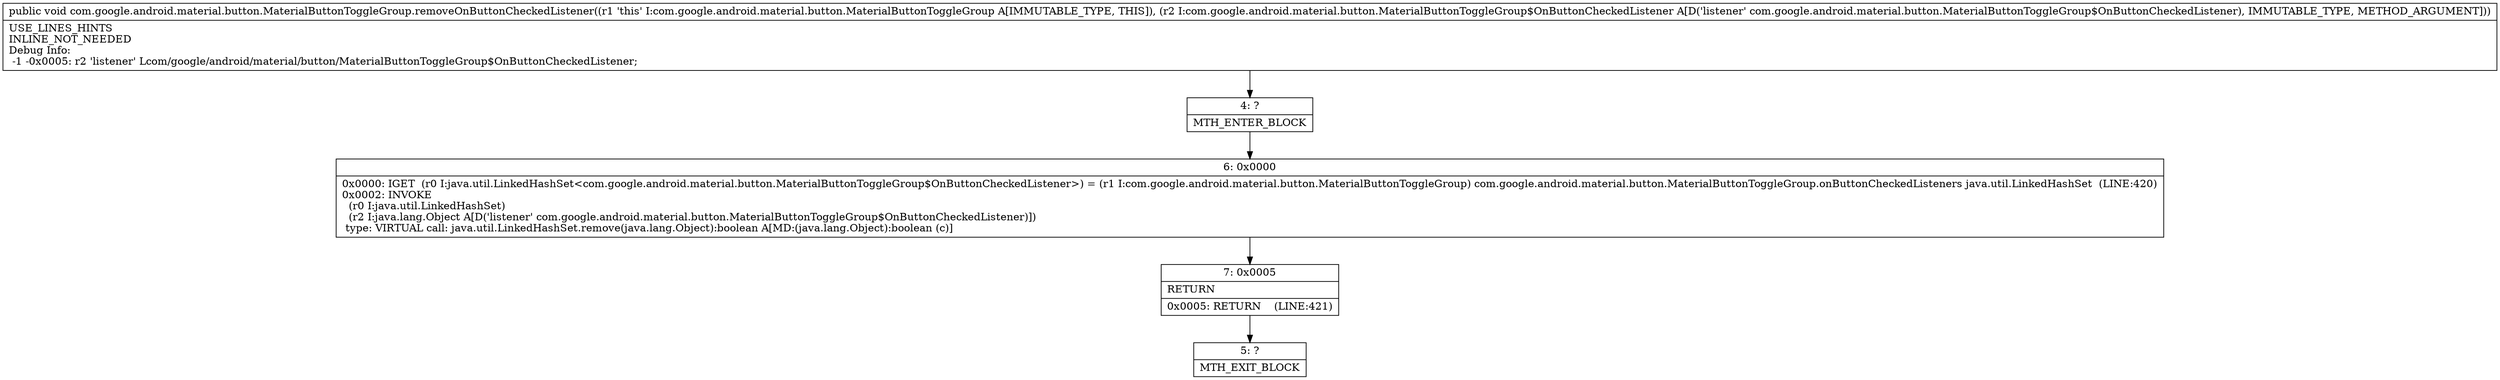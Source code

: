 digraph "CFG forcom.google.android.material.button.MaterialButtonToggleGroup.removeOnButtonCheckedListener(Lcom\/google\/android\/material\/button\/MaterialButtonToggleGroup$OnButtonCheckedListener;)V" {
Node_4 [shape=record,label="{4\:\ ?|MTH_ENTER_BLOCK\l}"];
Node_6 [shape=record,label="{6\:\ 0x0000|0x0000: IGET  (r0 I:java.util.LinkedHashSet\<com.google.android.material.button.MaterialButtonToggleGroup$OnButtonCheckedListener\>) = (r1 I:com.google.android.material.button.MaterialButtonToggleGroup) com.google.android.material.button.MaterialButtonToggleGroup.onButtonCheckedListeners java.util.LinkedHashSet  (LINE:420)\l0x0002: INVOKE  \l  (r0 I:java.util.LinkedHashSet)\l  (r2 I:java.lang.Object A[D('listener' com.google.android.material.button.MaterialButtonToggleGroup$OnButtonCheckedListener)])\l type: VIRTUAL call: java.util.LinkedHashSet.remove(java.lang.Object):boolean A[MD:(java.lang.Object):boolean (c)]\l}"];
Node_7 [shape=record,label="{7\:\ 0x0005|RETURN\l|0x0005: RETURN    (LINE:421)\l}"];
Node_5 [shape=record,label="{5\:\ ?|MTH_EXIT_BLOCK\l}"];
MethodNode[shape=record,label="{public void com.google.android.material.button.MaterialButtonToggleGroup.removeOnButtonCheckedListener((r1 'this' I:com.google.android.material.button.MaterialButtonToggleGroup A[IMMUTABLE_TYPE, THIS]), (r2 I:com.google.android.material.button.MaterialButtonToggleGroup$OnButtonCheckedListener A[D('listener' com.google.android.material.button.MaterialButtonToggleGroup$OnButtonCheckedListener), IMMUTABLE_TYPE, METHOD_ARGUMENT]))  | USE_LINES_HINTS\lINLINE_NOT_NEEDED\lDebug Info:\l  \-1 \-0x0005: r2 'listener' Lcom\/google\/android\/material\/button\/MaterialButtonToggleGroup$OnButtonCheckedListener;\l}"];
MethodNode -> Node_4;Node_4 -> Node_6;
Node_6 -> Node_7;
Node_7 -> Node_5;
}

